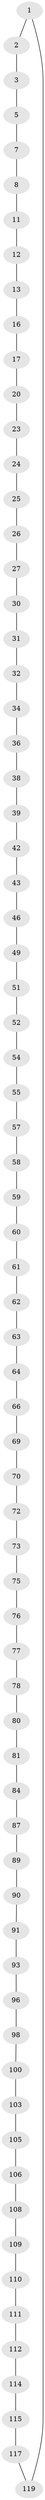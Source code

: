 // original degree distribution, {2: 1.0}
// Generated by graph-tools (version 1.1) at 2025/20/03/04/25 18:20:09]
// undirected, 72 vertices, 72 edges
graph export_dot {
graph [start="1"]
  node [color=gray90,style=filled];
  1;
  2;
  3 [super="+4"];
  5 [super="+6"];
  7;
  8 [super="+9"];
  11;
  12;
  13 [super="+14"];
  16;
  17 [super="+18"];
  20 [super="+21"];
  23;
  24;
  25;
  26;
  27 [super="+28"];
  30;
  31;
  32 [super="+33"];
  34 [super="+35"];
  36 [super="+37"];
  38;
  39 [super="+40"];
  42;
  43 [super="+44"];
  46 [super="+47"];
  49 [super="+50"];
  51;
  52 [super="+53"];
  54;
  55 [super="+56"];
  57;
  58;
  59;
  60;
  61;
  62;
  63;
  64 [super="+65"];
  66 [super="+67"];
  69;
  70 [super="+71"];
  72;
  73 [super="+74"];
  75;
  76;
  77;
  78 [super="+79"];
  80;
  81 [super="+82"];
  84 [super="+85"];
  87 [super="+88"];
  89;
  90;
  91 [super="+92"];
  93 [super="+94"];
  96 [super="+97"];
  98 [super="+99"];
  100 [super="+101"];
  103 [super="+104"];
  105;
  106 [super="+107"];
  108;
  109;
  110;
  111;
  112 [super="+113"];
  114;
  115 [super="+116"];
  117 [super="+118"];
  119 [super="+120"];
  1 -- 2;
  1 -- 119;
  2 -- 3;
  3 -- 5;
  5 -- 7;
  7 -- 8;
  8 -- 11;
  11 -- 12;
  12 -- 13;
  13 -- 16;
  16 -- 17;
  17 -- 20;
  20 -- 23;
  23 -- 24;
  24 -- 25;
  25 -- 26;
  26 -- 27;
  27 -- 30;
  30 -- 31;
  31 -- 32;
  32 -- 34;
  34 -- 36;
  36 -- 38;
  38 -- 39;
  39 -- 42;
  42 -- 43;
  43 -- 46;
  46 -- 49;
  49 -- 51;
  51 -- 52;
  52 -- 54;
  54 -- 55;
  55 -- 57;
  57 -- 58;
  58 -- 59;
  59 -- 60;
  60 -- 61;
  61 -- 62;
  62 -- 63;
  63 -- 64;
  64 -- 66;
  66 -- 69;
  69 -- 70;
  70 -- 72;
  72 -- 73;
  73 -- 75;
  75 -- 76;
  76 -- 77;
  77 -- 78;
  78 -- 80;
  80 -- 81;
  81 -- 84;
  84 -- 87;
  87 -- 89;
  89 -- 90;
  90 -- 91;
  91 -- 93;
  93 -- 96;
  96 -- 98;
  98 -- 100;
  100 -- 103;
  103 -- 105;
  105 -- 106;
  106 -- 108;
  108 -- 109;
  109 -- 110;
  110 -- 111;
  111 -- 112;
  112 -- 114;
  114 -- 115;
  115 -- 117;
  117 -- 119;
}
